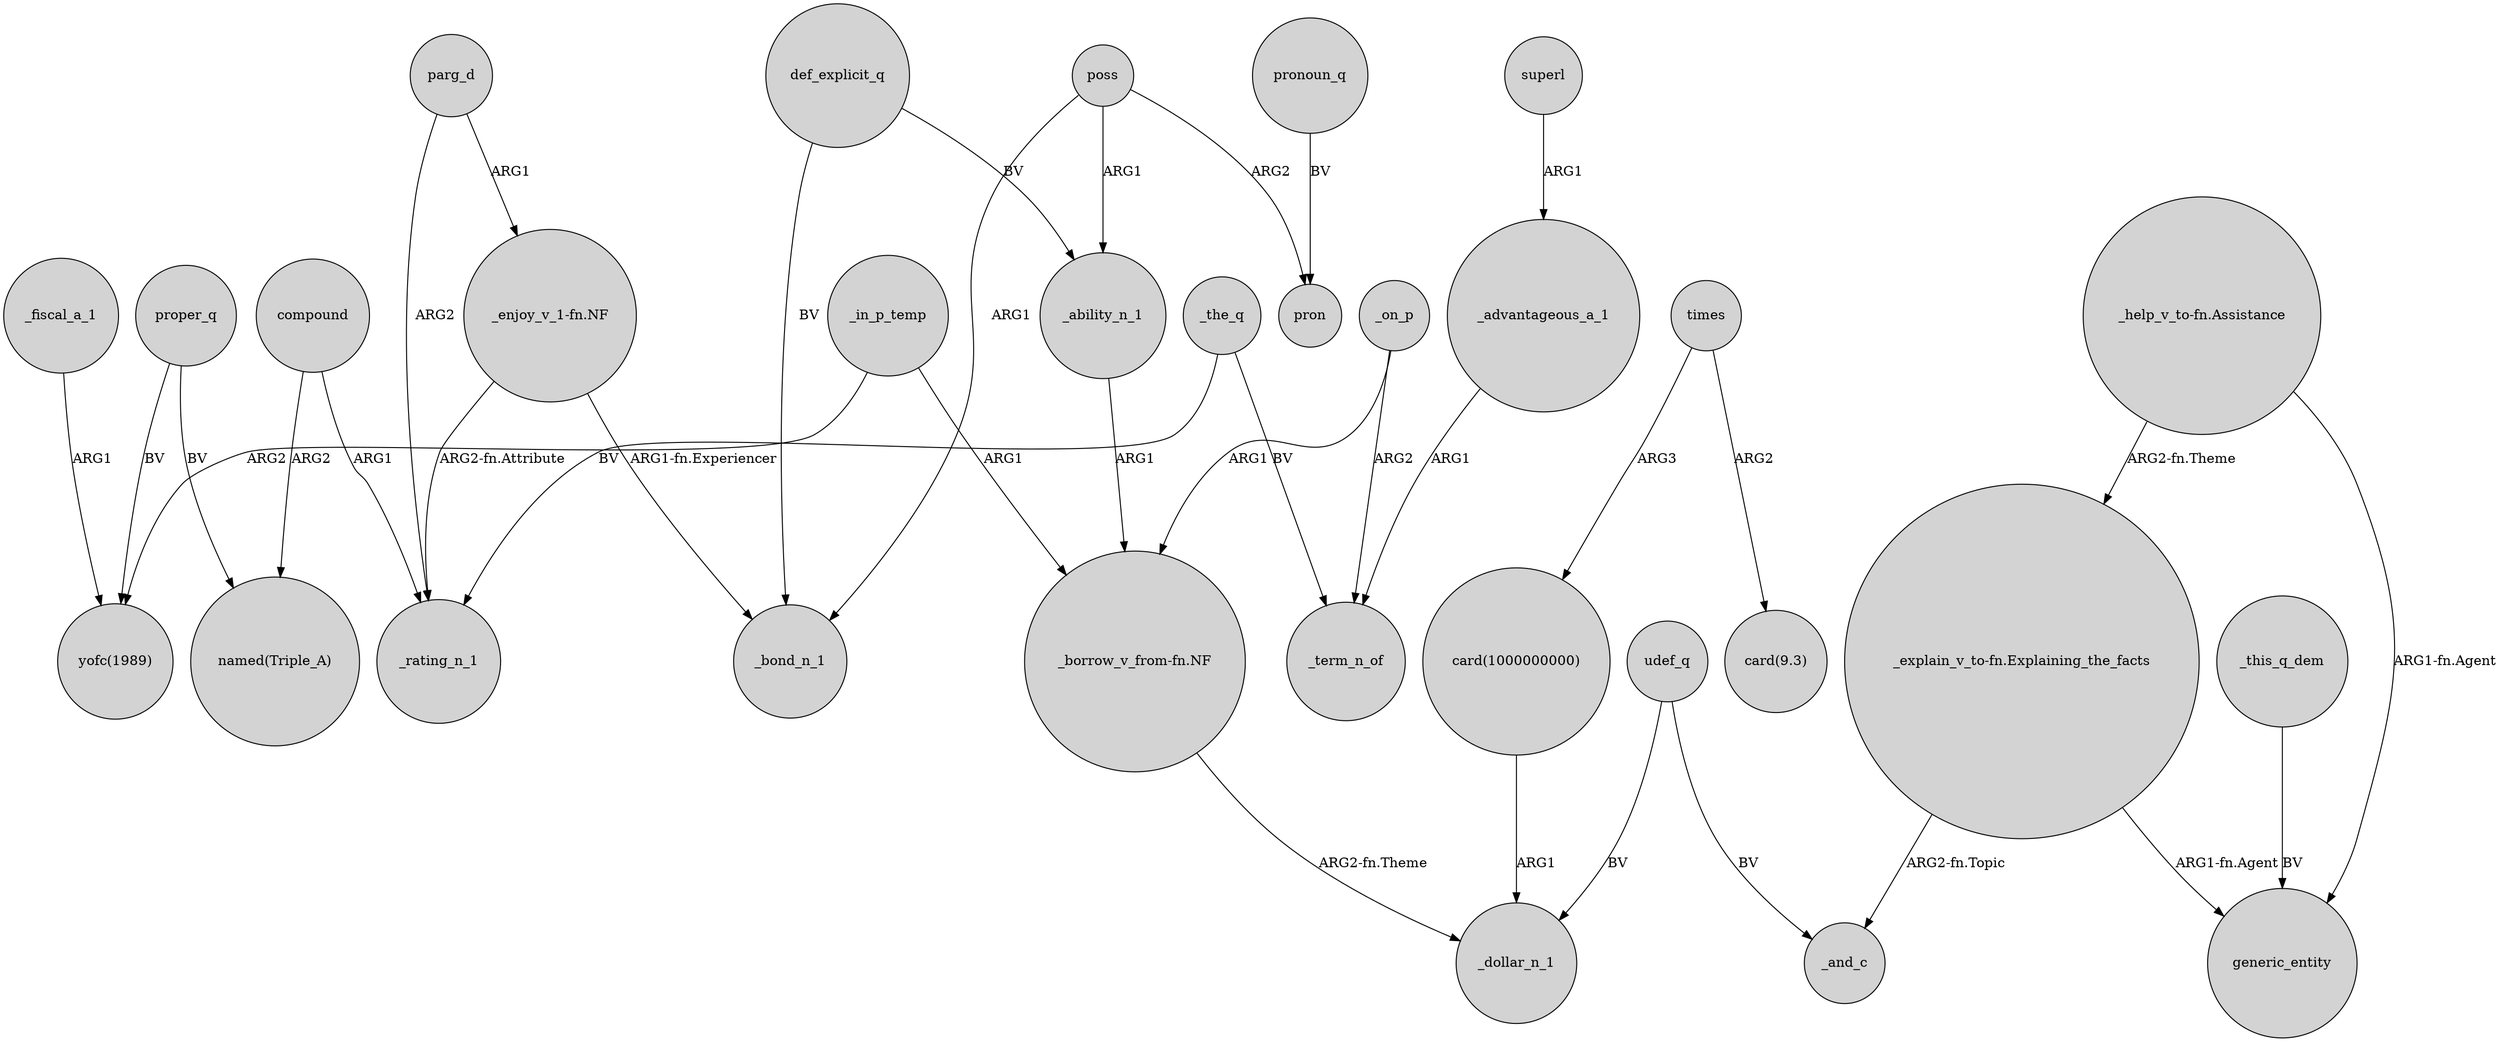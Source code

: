 digraph {
	node [shape=circle style=filled]
	_in_p_temp -> "yofc(1989)" [label=ARG2]
	superl -> _advantageous_a_1 [label=ARG1]
	poss -> pron [label=ARG2]
	_ability_n_1 -> "_borrow_v_from-fn.NF" [label=ARG1]
	parg_d -> "_enjoy_v_1-fn.NF" [label=ARG1]
	"_enjoy_v_1-fn.NF" -> _bond_n_1 [label="ARG1-fn.Experiencer"]
	proper_q -> "yofc(1989)" [label=BV]
	times -> "card(1000000000)" [label=ARG3]
	_on_p -> "_borrow_v_from-fn.NF" [label=ARG1]
	poss -> _ability_n_1 [label=ARG1]
	def_explicit_q -> _ability_n_1 [label=BV]
	compound -> _rating_n_1 [label=ARG1]
	pronoun_q -> pron [label=BV]
	"_borrow_v_from-fn.NF" -> _dollar_n_1 [label="ARG2-fn.Theme"]
	_the_q -> _term_n_of [label=BV]
	_this_q_dem -> generic_entity [label=BV]
	"_explain_v_to-fn.Explaining_the_facts" -> generic_entity [label="ARG1-fn.Agent"]
	_fiscal_a_1 -> "yofc(1989)" [label=ARG1]
	times -> "card(9.3)" [label=ARG2]
	_the_q -> _rating_n_1 [label=BV]
	parg_d -> _rating_n_1 [label=ARG2]
	"_help_v_to-fn.Assistance" -> generic_entity [label="ARG1-fn.Agent"]
	_advantageous_a_1 -> _term_n_of [label=ARG1]
	compound -> "named(Triple_A)" [label=ARG2]
	"_enjoy_v_1-fn.NF" -> _rating_n_1 [label="ARG2-fn.Attribute"]
	"_explain_v_to-fn.Explaining_the_facts" -> _and_c [label="ARG2-fn.Topic"]
	proper_q -> "named(Triple_A)" [label=BV]
	_in_p_temp -> "_borrow_v_from-fn.NF" [label=ARG1]
	poss -> _bond_n_1 [label=ARG1]
	_on_p -> _term_n_of [label=ARG2]
	"card(1000000000)" -> _dollar_n_1 [label=ARG1]
	def_explicit_q -> _bond_n_1 [label=BV]
	udef_q -> _and_c [label=BV]
	"_help_v_to-fn.Assistance" -> "_explain_v_to-fn.Explaining_the_facts" [label="ARG2-fn.Theme"]
	udef_q -> _dollar_n_1 [label=BV]
}
